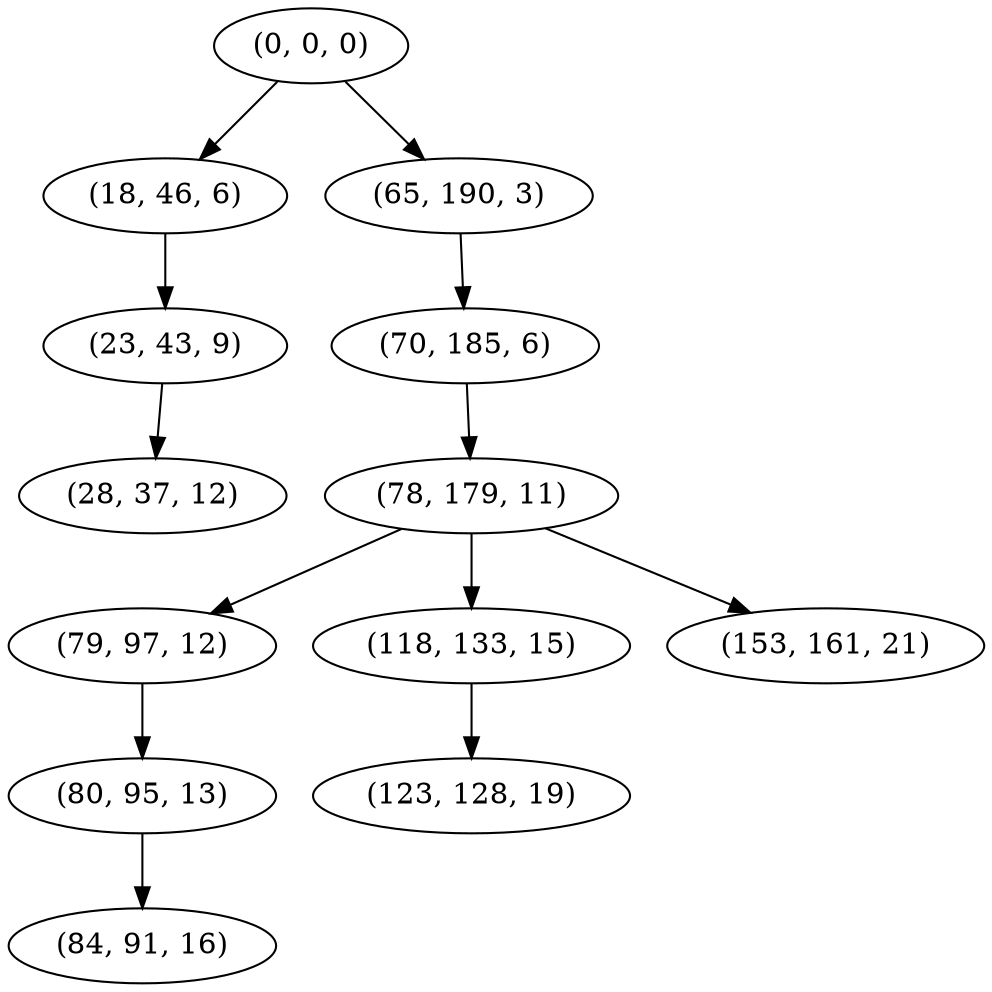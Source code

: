 digraph tree {
    "(0, 0, 0)";
    "(18, 46, 6)";
    "(23, 43, 9)";
    "(28, 37, 12)";
    "(65, 190, 3)";
    "(70, 185, 6)";
    "(78, 179, 11)";
    "(79, 97, 12)";
    "(80, 95, 13)";
    "(84, 91, 16)";
    "(118, 133, 15)";
    "(123, 128, 19)";
    "(153, 161, 21)";
    "(0, 0, 0)" -> "(18, 46, 6)";
    "(0, 0, 0)" -> "(65, 190, 3)";
    "(18, 46, 6)" -> "(23, 43, 9)";
    "(23, 43, 9)" -> "(28, 37, 12)";
    "(65, 190, 3)" -> "(70, 185, 6)";
    "(70, 185, 6)" -> "(78, 179, 11)";
    "(78, 179, 11)" -> "(79, 97, 12)";
    "(78, 179, 11)" -> "(118, 133, 15)";
    "(78, 179, 11)" -> "(153, 161, 21)";
    "(79, 97, 12)" -> "(80, 95, 13)";
    "(80, 95, 13)" -> "(84, 91, 16)";
    "(118, 133, 15)" -> "(123, 128, 19)";
}
